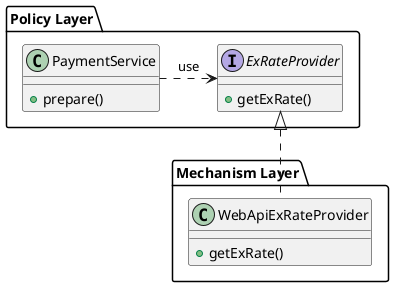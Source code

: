 @startuml
'https://plantuml.com/class-diagram

package "Policy Layer" {
    class PaymentService {
        +prepare()
    }
    interface ExRateProvider {
        +getExRate()
    }
}

package "Mechanism Layer" {
    class WebApiExRateProvider {
        +getExRate()
    }
}

PaymentService .right.> ExRateProvider: use
WebApiExRateProvider .up.|> ExRateProvider


@enduml
